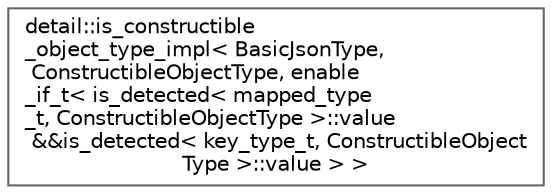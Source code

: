 digraph "Graphical Class Hierarchy"
{
 // LATEX_PDF_SIZE
  bgcolor="transparent";
  edge [fontname=Helvetica,fontsize=10,labelfontname=Helvetica,labelfontsize=10];
  node [fontname=Helvetica,fontsize=10,shape=box,height=0.2,width=0.4];
  rankdir="LR";
  Node0 [id="Node000000",label="detail::is_constructible\l_object_type_impl\< BasicJsonType,\l ConstructibleObjectType, enable\l_if_t\< is_detected\< mapped_type\l_t, ConstructibleObjectType \>::value\l &&is_detected\< key_type_t, ConstructibleObject\lType \>::value \> \>",height=0.2,width=0.4,color="grey40", fillcolor="white", style="filled",URL="$structdetail_1_1is__constructible__object__type__impl_3_01_basic_json_type_00_01_constructible_oe3af2486927b63ecadb7a7d2ea385f2a.html",tooltip=" "];
}
